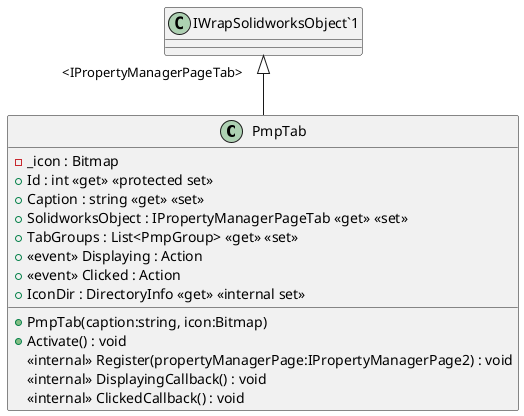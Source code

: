 @startuml
class PmpTab {
    - _icon : Bitmap
    + PmpTab(caption:string, icon:Bitmap)
    + Id : int <<get>> <<protected set>>
    + Caption : string <<get>> <<set>>
    + SolidworksObject : IPropertyManagerPageTab <<get>> <<set>>
    + TabGroups : List<PmpGroup> <<get>> <<set>>
    + Activate() : void
    <<internal>> Register(propertyManagerPage:IPropertyManagerPage2) : void
    <<internal>> DisplayingCallback() : void
    <<internal>> ClickedCallback() : void
    +  <<event>> Displaying : Action 
    +  <<event>> Clicked : Action 
    + IconDir : DirectoryInfo <<get>> <<internal set>>
}
"IWrapSolidworksObject`1" "<IPropertyManagerPageTab>" <|-- PmpTab
@enduml
